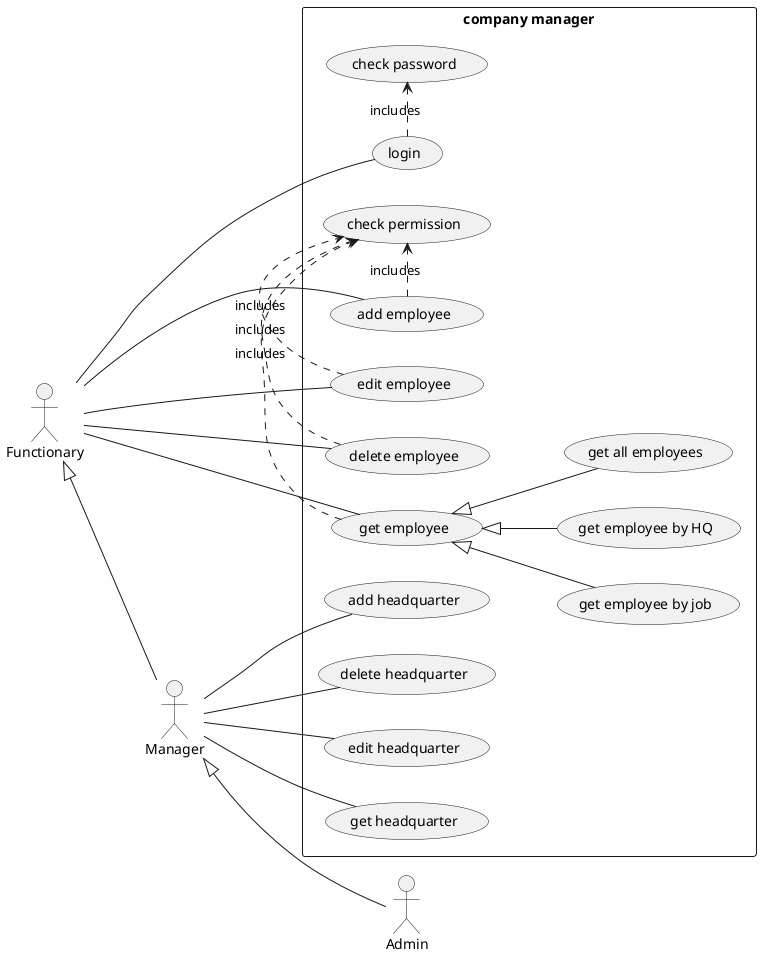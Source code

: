 @startuml
left to right direction
skinparam packageStyle rectangle
actor Admin
actor Manager
actor Functionary 
Manager <|-- Admin
Functionary <|-- Manager
rectangle "company manager" {
    Functionary -- (login)
    (login) .> (check password) : includes
    Functionary -- (add employee)
    Functionary -- (edit employee)
    Functionary -- (delete employee)
    (add employee) .> (check permission) : includes
    (edit employee) .> (check permission) : includes
    (delete employee) .> (check permission) : includes
    Functionary -- (get employee)
    (get employee) <|-- (get employee by job)
    (get employee) <|-- (get employee by HQ)
    (get employee) <|-- (get all employees)
    (get employee) .> (check permission) : includes
    Manager -- (add headquarter)
    Manager -- (delete headquarter)
    Manager -- (edit headquarter)
    Manager -- (get headquarter)


}
@enduml